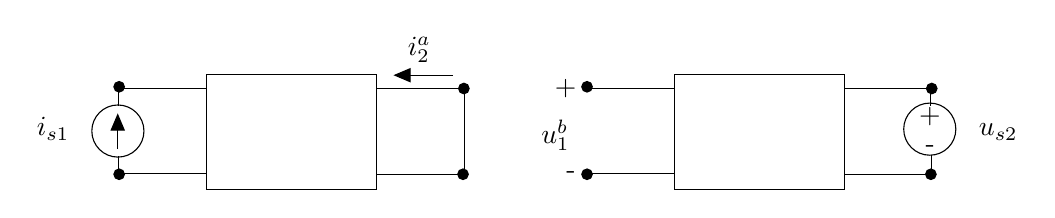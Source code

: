 \begin{tikzpicture}[y=-1cm]
\sf
\path (9.624,3.022) node[text=black,anchor=base west] {$u_{s2}$};
\draw[arrows=-triangle 45,black] (3.071,2.251) -- (2.313,2.251);
\draw[black] (3.22,2.427) -- (3.22,3.482);
\path (-1.68,3.022) node[text=black,anchor=base east] {$i_{s1}$};
\draw[black] (-1.18,3.28) -- (-1.18,3.522);
\draw[black] (-1.18,2.642) -- (-1.18,2.413);
\draw[black] (9.138,2.642) -- (9.138,2.467);
\draw[black] (9.151,3.522) -- (9.151,3.267);
\path (2.642,1.998) node[text=black,anchor=base] {$i_{2}^{a}$};
\path (9.129,3.227) node[text=black,anchor=base] {-};
\path (9.124,2.864) node[text=black,anchor=base] {+};
\draw[black] (9.124,2.936) ellipse (0.331cm and 0.331cm);
\path (4.673,3.122) node[text=black,anchor=base east] {$u_{1}^{b}$};
\draw[black] (2.107,2.42) -- (3.189,2.42);
\draw[black] (2.096,3.509) -- (3.178,3.509);
\draw[black] (-1.153,2.42) -- (-0.071,2.42);
\draw[black] (-1.153,3.498) -- (-0.071,3.498);
\draw[black] (-0.06,2.242) rectangle (2.098,3.698);
\filldraw[black] (3.196,3.509) ellipse (0.067cm and 0.067cm);
\filldraw[black] (3.207,2.42) ellipse (0.067cm and 0.067cm);
\filldraw[black] (-1.171,3.509) ellipse (0.067cm and 0.067cm);
\filldraw[black] (-1.171,2.398) ellipse (0.067cm and 0.067cm);
\path (4.5,2.511) node[text=black,anchor=base] {+};
\path (4.567,3.567) node[text=black,anchor=base] {-};
\draw[black] (8.049,2.42) -- (9.131,2.42);
\draw[black] (8.038,3.509) -- (9.12,3.509);
\draw[black] (4.789,2.42) -- (5.871,2.42);
\draw[black] (4.789,3.498) -- (5.871,3.498);
\draw[black] (5.882,2.242) rectangle (8.04,3.698);
\filldraw[black] (9.138,3.509) ellipse (0.067cm and 0.067cm);
\filldraw[black] (9.149,2.42) ellipse (0.067cm and 0.067cm);
\filldraw[black] (4.771,3.509) ellipse (0.067cm and 0.067cm);
\filldraw[black] (4.771,2.398) ellipse (0.067cm and 0.067cm);
\draw[arrows=-triangle 45,black] (-1.189,3.191) -- (-1.189,2.736);
\draw[black] (-1.187,2.96) ellipse (0.331cm and 0.331cm);

\end{tikzpicture}%

%% Configure (x)emacs for this file ...
%% Local Variables:
%% mode: latex
%% End: